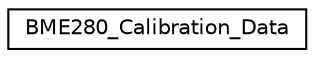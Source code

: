 digraph "Graphical Class Hierarchy"
{
  edge [fontname="Helvetica",fontsize="10",labelfontname="Helvetica",labelfontsize="10"];
  node [fontname="Helvetica",fontsize="10",shape=record];
  rankdir="LR";
  Node0 [label="BME280_Calibration_Data",height=0.2,width=0.4,color="black", fillcolor="white", style="filled",URL="$struct_b_m_e280___calibration___data.html"];
}
